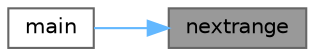 digraph "nextrange"
{
 // LATEX_PDF_SIZE
  bgcolor="transparent";
  edge [fontname=Helvetica,fontsize=10,labelfontname=Helvetica,labelfontsize=10];
  node [fontname=Helvetica,fontsize=10,shape=box,height=0.2,width=0.4];
  rankdir="RL";
  Node1 [label="nextrange",height=0.2,width=0.4,color="gray40", fillcolor="grey60", style="filled", fontcolor="black",tooltip="Get next Unicode range."];
  Node1 -> Node2 [dir="back",color="steelblue1",style="solid"];
  Node2 [label="main",height=0.2,width=0.4,color="grey40", fillcolor="white", style="filled",URL="$unicoverage_8c.html#a0ddf1224851353fc92bfbff6f499fa97",tooltip="The main function."];
}
